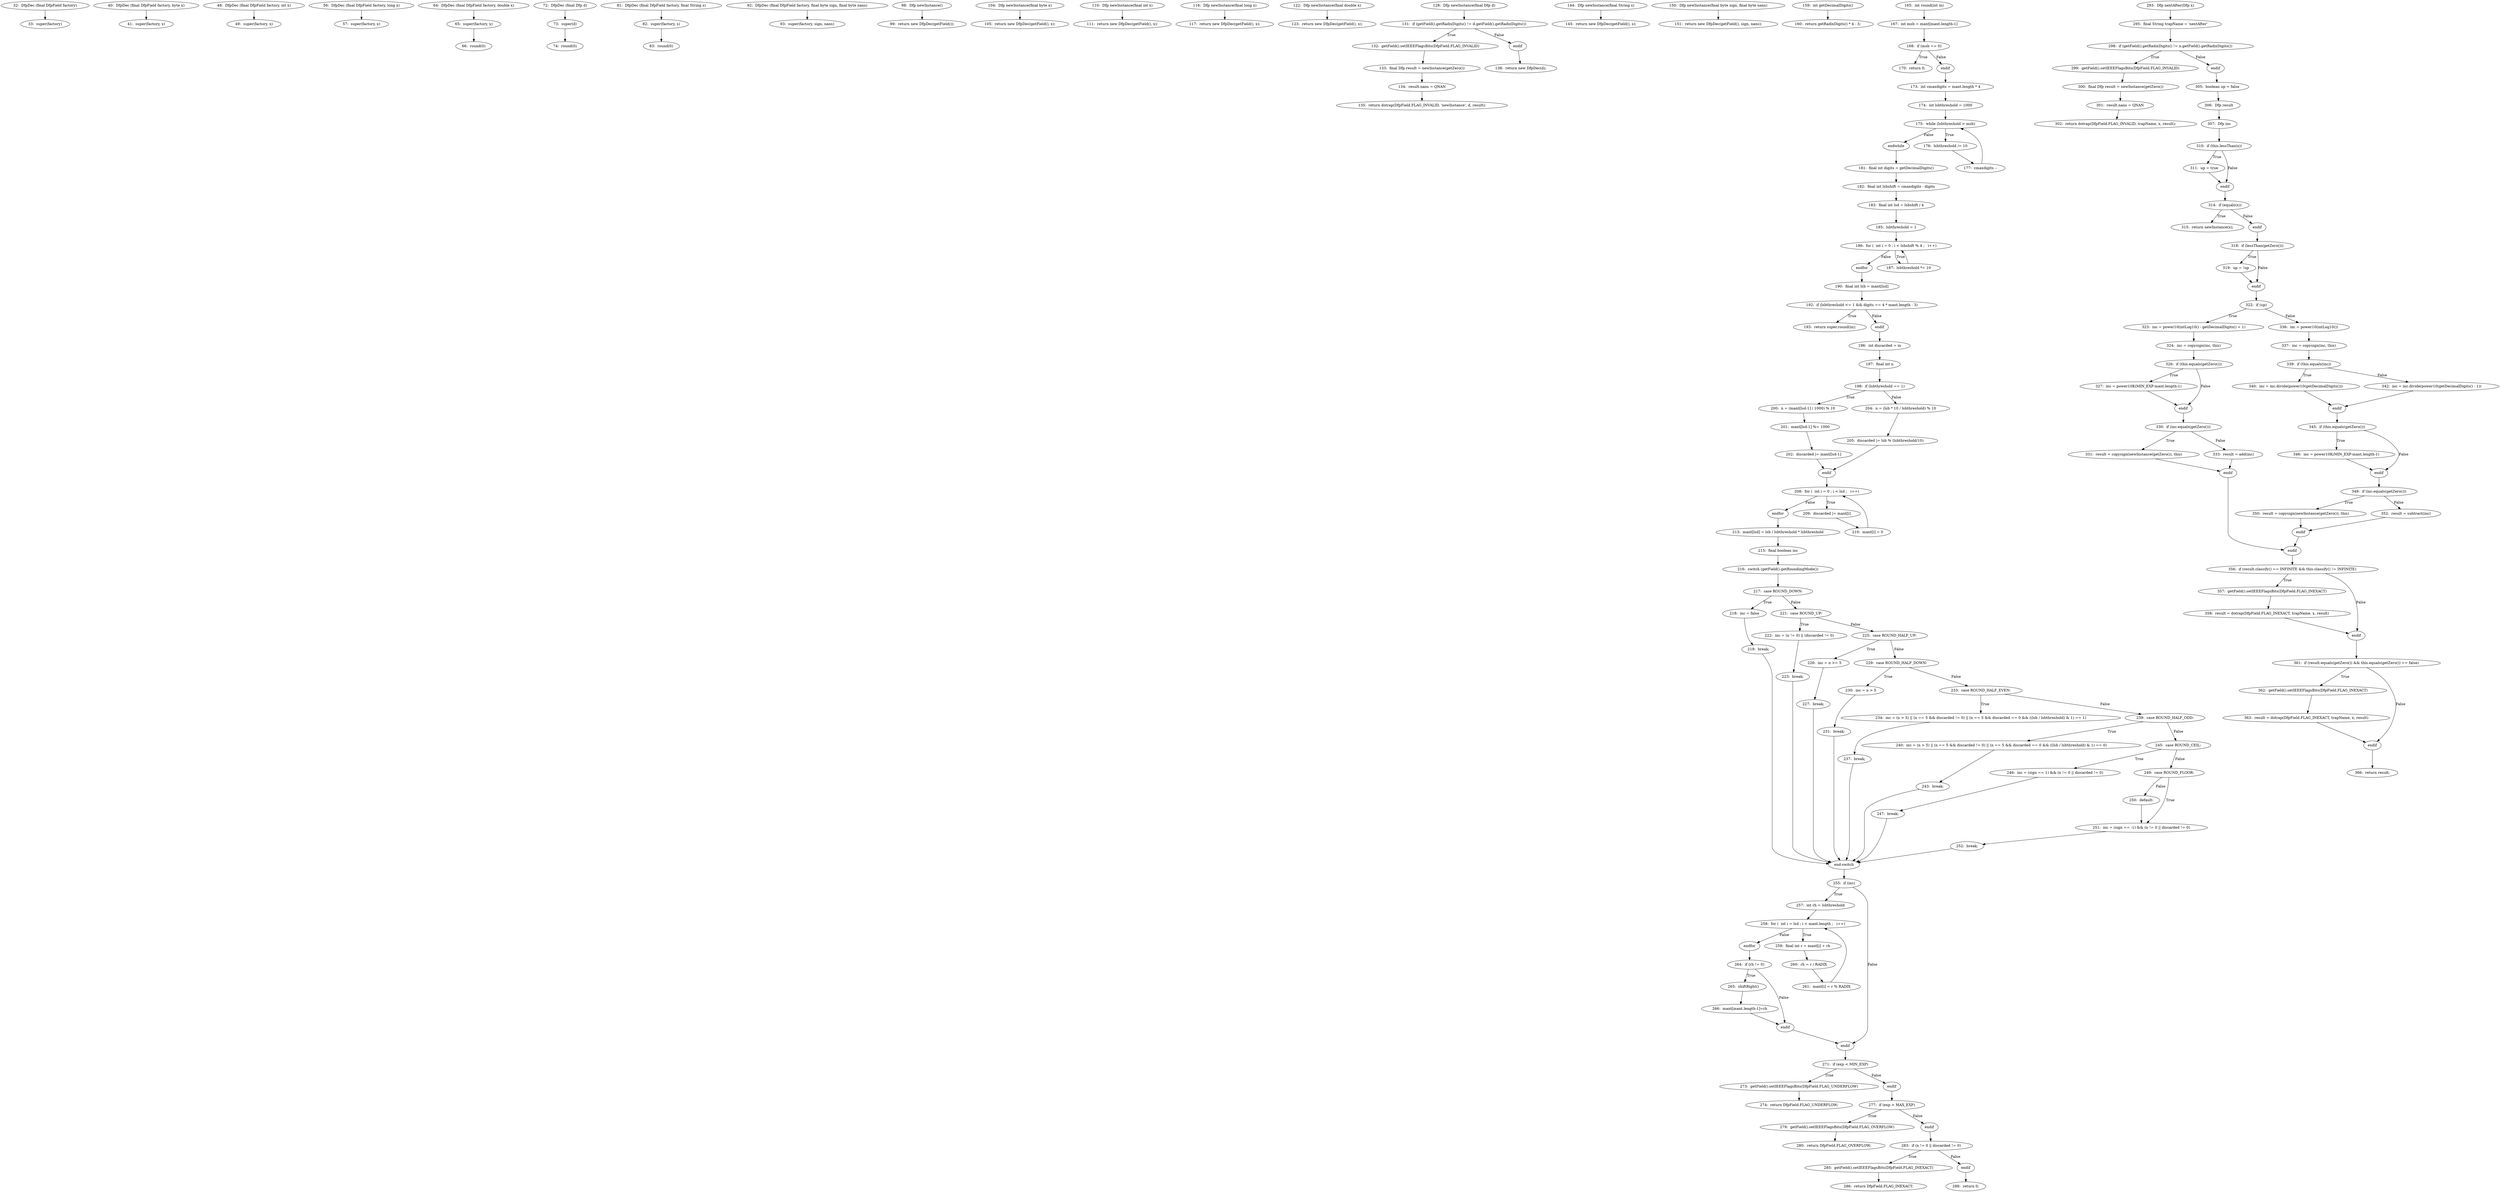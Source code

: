 digraph DfpDec_CFG {
  // graph-vertices
  v1  [label="32:  DfpDec (final DfpField factory)"];
  v2  [label="33:  super(factory)"];
  v3  [label="40:  DfpDec (final DfpField factory, byte x)"];
  v4  [label="41:  super(factory, x)"];
  v5  [label="48:  DfpDec (final DfpField factory, int x)"];
  v6  [label="49:  super(factory, x)"];
  v7  [label="56:  DfpDec (final DfpField factory, long x)"];
  v8  [label="57:  super(factory, x)"];
  v9  [label="64:  DfpDec (final DfpField factory, double x)"];
  v10  [label="65:  super(factory, x)"];
  v11  [label="66:  round(0)"];
  v12  [label="72:  DfpDec (final Dfp d)"];
  v13  [label="73:  super(d)"];
  v14  [label="74:  round(0)"];
  v15  [label="81:  DfpDec (final DfpField factory, final String s)"];
  v16  [label="82:  super(factory, s)"];
  v17  [label="83:  round(0)"];
  v18  [label="92:  DfpDec (final DfpField factory, final byte sign, final byte nans)"];
  v19  [label="93:  super(factory, sign, nans)"];
  v20  [label="98:  Dfp newInstance()"];
  v21  [label="99:  return new DfpDec(getField());"];
  v22  [label="104:  Dfp newInstance(final byte x)"];
  v23  [label="105:  return new DfpDec(getField(), x);"];
  v24  [label="110:  Dfp newInstance(final int x)"];
  v25  [label="111:  return new DfpDec(getField(), x);"];
  v26  [label="116:  Dfp newInstance(final long x)"];
  v27  [label="117:  return new DfpDec(getField(), x);"];
  v28  [label="122:  Dfp newInstance(final double x)"];
  v29  [label="123:  return new DfpDec(getField(), x);"];
  v30  [label="128:  Dfp newInstance(final Dfp d)"];
  v31  [label="131:  if (getField().getRadixDigits() != d.getField().getRadixDigits())"];
  v32  [label="132:  getField().setIEEEFlagsBits(DfpField.FLAG_INVALID)"];
  v33  [label="133:  final Dfp result = newInstance(getZero())"];
  v34  [label="134:  result.nans = QNAN"];
  v35  [label="135:  return dotrap(DfpField.FLAG_INVALID, 'newInstance', d, result);"];
  v36  [label="endif"];
  v37  [label="138:  return new DfpDec(d);"];
  v38  [label="144:  Dfp newInstance(final String s)"];
  v39  [label="145:  return new DfpDec(getField(), s);"];
  v40  [label="150:  Dfp newInstance(final byte sign, final byte nans)"];
  v41  [label="151:  return new DfpDec(getField(), sign, nans);"];
  v42  [label="159:  int getDecimalDigits()"];
  v43  [label="160:  return getRadixDigits() * 4 - 3;"];
  v44  [label="165:  int round(int in)"];
  v45  [label="167:  int msb = mant[mant.length-1]"];
  v46  [label="168:  if (msb == 0)"];
  v47  [label="170:  return 0;"];
  v48  [label="endif"];
  v49  [label="173:  int cmaxdigits = mant.length * 4"];
  v50  [label="174:  int lsbthreshold = 1000"];
  v51  [label="175:  while (lsbthreshold > msb)"];
  v52  [label="endwhile"];
  v53  [label="176:  lsbthreshold /= 10"];
  v54  [label="177:  cmaxdigits --"];
  v55  [label="181:  final int digits = getDecimalDigits()"];
  v56  [label="182:  final int lsbshift = cmaxdigits - digits"];
  v57  [label="183:  final int lsd = lsbshift / 4"];
  v58  [label="185:  lsbthreshold = 1"];
  v59  [label="186:  for (  int i = 0 ; i < lsbshift % 4 ;   i++)"];
  v62  [label="endfor"];
  v63  [label="187:  lsbthreshold *= 10"];
  v64  [label="190:  final int lsb = mant[lsd]"];
  v65  [label="192:  if (lsbthreshold <= 1 && digits == 4 * mant.length - 3)"];
  v66  [label="193:  return super.round(in);"];
  v67  [label="endif"];
  v68  [label="196:  int discarded = in"];
  v69  [label="197:  final int n"];
  v70  [label="198:  if (lsbthreshold == 1)"];
  v71  [label="200:  n = (mant[lsd-1] / 1000) % 10"];
  v72  [label="201:  mant[lsd-1] %= 1000"];
  v73  [label="202:  discarded |= mant[lsd-1]"];
  v74  [label="endif"];
  v75  [label="204:  n = (lsb * 10 / lsbthreshold) % 10"];
  v76  [label="205:  discarded |= lsb % (lsbthreshold/10)"];
  v77  [label="208:  for (  int i = 0 ; i < lsd ;   i++)"];
  v80  [label="endfor"];
  v81  [label="209:  discarded |= mant[i]"];
  v82  [label="210:  mant[i] = 0"];
  v83  [label="213:  mant[lsd] = lsb / lsbthreshold * lsbthreshold"];
  v84  [label="215:  final boolean inc"];
  v85  [label="216:  switch (getField().getRoundingMode())"];
  v86  [label="end-switch"];
  v87  [label="217:  case ROUND_DOWN:"];
  v88  [label="218:  inc = false"];
  v89  [label="219:  break;"];
  v90  [label="221:  case ROUND_UP:"];
  v91  [label="222:  inc = (n != 0) || (discarded != 0)"];
  v92  [label="223:  break;"];
  v93  [label="225:  case ROUND_HALF_UP:"];
  v94  [label="226:  inc = n >= 5"];
  v95  [label="227:  break;"];
  v96  [label="229:  case ROUND_HALF_DOWN:"];
  v97  [label="230:  inc = n > 5"];
  v98  [label="231:  break;"];
  v99  [label="233:  case ROUND_HALF_EVEN:"];
  v100  [label="234:  inc = (n > 5) || (n == 5 && discarded != 0) || (n == 5 && discarded == 0 && ((lsb / lsbthreshold) & 1) == 1)"];
  v101  [label="237:  break;"];
  v102  [label="239:  case ROUND_HALF_ODD:"];
  v103  [label="240:  inc = (n > 5) || (n == 5 && discarded != 0) || (n == 5 && discarded == 0 && ((lsb / lsbthreshold) & 1) == 0)"];
  v104  [label="243:  break;"];
  v105  [label="245:  case ROUND_CEIL:"];
  v106  [label="246:  inc = (sign == 1) && (n != 0 || discarded != 0)"];
  v107  [label="247:  break;"];
  v108  [label="249:  case ROUND_FLOOR:"];
  v109  [label="250:  default:"];
  v110  [label="251:  inc = (sign == -1) && (n != 0 || discarded != 0)"];
  v111  [label="252:  break;"];
  v112  [label="255:  if (inc)"];
  v113  [label="257:  int rh = lsbthreshold"];
  v114  [label="258:  for (  int i = lsd ; i < mant.length ;   i++)"];
  v117  [label="endfor"];
  v118  [label="259:  final int r = mant[i] + rh"];
  v119  [label="260:  rh = r / RADIX"];
  v120  [label="261:  mant[i] = r % RADIX"];
  v121  [label="264:  if (rh != 0)"];
  v122  [label="265:  shiftRight()"];
  v123  [label="266:  mant[mant.length-1]=rh"];
  v124  [label="endif"];
  v125  [label="endif"];
  v126  [label="271:  if (exp < MIN_EXP)"];
  v127  [label="273:  getField().setIEEEFlagsBits(DfpField.FLAG_UNDERFLOW)"];
  v128  [label="274:  return DfpField.FLAG_UNDERFLOW;"];
  v129  [label="endif"];
  v130  [label="277:  if (exp > MAX_EXP)"];
  v131  [label="279:  getField().setIEEEFlagsBits(DfpField.FLAG_OVERFLOW)"];
  v132  [label="280:  return DfpField.FLAG_OVERFLOW;"];
  v133  [label="endif"];
  v134  [label="283:  if (n != 0 || discarded != 0)"];
  v135  [label="285:  getField().setIEEEFlagsBits(DfpField.FLAG_INEXACT)"];
  v136  [label="286:  return DfpField.FLAG_INEXACT;"];
  v137  [label="endif"];
  v138  [label="288:  return 0;"];
  v139  [label="293:  Dfp nextAfter(Dfp x)"];
  v140  [label="295:  final String trapName = 'nextAfter'"];
  v141  [label="298:  if (getField().getRadixDigits() != x.getField().getRadixDigits())"];
  v142  [label="299:  getField().setIEEEFlagsBits(DfpField.FLAG_INVALID)"];
  v143  [label="300:  final Dfp result = newInstance(getZero())"];
  v144  [label="301:  result.nans = QNAN"];
  v145  [label="302:  return dotrap(DfpField.FLAG_INVALID, trapName, x, result);"];
  v146  [label="endif"];
  v147  [label="305:  boolean up = false"];
  v148  [label="306:  Dfp result"];
  v149  [label="307:  Dfp inc"];
  v150  [label="310:  if (this.lessThan(x))"];
  v151  [label="311:  up = true"];
  v152  [label="endif"];
  v153  [label="314:  if (equals(x))"];
  v154  [label="315:  return newInstance(x);"];
  v155  [label="endif"];
  v156  [label="318:  if (lessThan(getZero()))"];
  v157  [label="319:  up = !up"];
  v158  [label="endif"];
  v159  [label="322:  if (up)"];
  v160  [label="323:  inc = power10(intLog10() - getDecimalDigits() + 1)"];
  v161  [label="324:  inc = copysign(inc, this)"];
  v162  [label="326:  if (this.equals(getZero()))"];
  v163  [label="327:  inc = power10K(MIN_EXP-mant.length-1)"];
  v164  [label="endif"];
  v165  [label="330:  if (inc.equals(getZero()))"];
  v166  [label="331:  result = copysign(newInstance(getZero()), this)"];
  v167  [label="endif"];
  v168  [label="333:  result = add(inc)"];
  v169  [label="endif"];
  v170  [label="336:  inc = power10(intLog10())"];
  v171  [label="337:  inc = copysign(inc, this)"];
  v172  [label="339:  if (this.equals(inc))"];
  v173  [label="340:  inc = inc.divide(power10(getDecimalDigits()))"];
  v174  [label="endif"];
  v175  [label="342:  inc = inc.divide(power10(getDecimalDigits() - 1))"];
  v176  [label="345:  if (this.equals(getZero()))"];
  v177  [label="346:  inc = power10K(MIN_EXP-mant.length-1)"];
  v178  [label="endif"];
  v179  [label="349:  if (inc.equals(getZero()))"];
  v180  [label="350:  result = copysign(newInstance(getZero()), this)"];
  v181  [label="endif"];
  v182  [label="352:  result = subtract(inc)"];
  v183  [label="356:  if (result.classify() == INFINITE && this.classify() != INFINITE)"];
  v184  [label="357:  getField().setIEEEFlagsBits(DfpField.FLAG_INEXACT)"];
  v185  [label="358:  result = dotrap(DfpField.FLAG_INEXACT, trapName, x, result)"];
  v186  [label="endif"];
  v187  [label="361:  if (result.equals(getZero()) && this.equals(getZero()) == false)"];
  v188  [label="362:  getField().setIEEEFlagsBits(DfpField.FLAG_INEXACT)"];
  v189  [label="363:  result = dotrap(DfpField.FLAG_INEXACT, trapName, x, result)"];
  v190  [label="endif"];
  v191  [label="366:  return result;"];
  // graph-edges
  v1 -> v2;
  v3 -> v4;
  v5 -> v6;
  v7 -> v8;
  v9 -> v10;
  v10 -> v11;
  v12 -> v13;
  v13 -> v14;
  v15 -> v16;
  v16 -> v17;
  v18 -> v19;
  v20 -> v21;
  v22 -> v23;
  v24 -> v25;
  v26 -> v27;
  v28 -> v29;
  v30 -> v31;
  v31 -> v32  [label="True"];
  v32 -> v33;
  v33 -> v34;
  v34 -> v35;
  v31 -> v36  [label="False"];
  v36 -> v37;
  v38 -> v39;
  v40 -> v41;
  v42 -> v43;
  v44 -> v45;
  v45 -> v46;
  v46 -> v47  [label="True"];
  v46 -> v48  [label="False"];
  v48 -> v49;
  v49 -> v50;
  v50 -> v51;
  v51 -> v52  [label="False"];
  v51 -> v53  [label="True"];
  v53 -> v54;
  v54 -> v51;
  v52 -> v55;
  v55 -> v56;
  v56 -> v57;
  v57 -> v58;
  v58 -> v59;
  v59 -> v62  [label="False"];
  v59 -> v63  [label="True"];
  v63 -> v59;
  v62 -> v64;
  v64 -> v65;
  v65 -> v66  [label="True"];
  v65 -> v67  [label="False"];
  v67 -> v68;
  v68 -> v69;
  v69 -> v70;
  v70 -> v71  [label="True"];
  v71 -> v72;
  v72 -> v73;
  v73 -> v74;
  v70 -> v75  [label="False"];
  v75 -> v76;
  v76 -> v74;
  v74 -> v77;
  v77 -> v80  [label="False"];
  v77 -> v81  [label="True"];
  v81 -> v82;
  v82 -> v77;
  v80 -> v83;
  v83 -> v84;
  v84 -> v85;
  v85 -> v87;
  v87 -> v88  [label="True"];
  v88 -> v89;
  v89 -> v86;
  v87 -> v90  [label="False"];
  v90 -> v91  [label="True"];
  v91 -> v92;
  v92 -> v86;
  v90 -> v93  [label="False"];
  v93 -> v94  [label="True"];
  v94 -> v95;
  v95 -> v86;
  v93 -> v96  [label="False"];
  v96 -> v97  [label="True"];
  v97 -> v98;
  v98 -> v86;
  v96 -> v99  [label="False"];
  v99 -> v100  [label="True"];
  v100 -> v101;
  v101 -> v86;
  v99 -> v102  [label="False"];
  v102 -> v103  [label="True"];
  v103 -> v104;
  v104 -> v86;
  v102 -> v105  [label="False"];
  v105 -> v106  [label="True"];
  v106 -> v107;
  v107 -> v86;
  v105 -> v108  [label="False"];
  v108 -> v109  [label="False"];
  v109 -> v110;
  v108 -> v110  [label="True"];
  v110 -> v111;
  v111 -> v86;
  v86 -> v112;
  v112 -> v113  [label="True"];
  v113 -> v114;
  v114 -> v117  [label="False"];
  v114 -> v118  [label="True"];
  v118 -> v119;
  v119 -> v120;
  v120 -> v114;
  v117 -> v121;
  v121 -> v122  [label="True"];
  v122 -> v123;
  v123 -> v124;
  v121 -> v124  [label="False"];
  v124 -> v125;
  v112 -> v125  [label="False"];
  v125 -> v126;
  v126 -> v127  [label="True"];
  v127 -> v128;
  v126 -> v129  [label="False"];
  v129 -> v130;
  v130 -> v131  [label="True"];
  v131 -> v132;
  v130 -> v133  [label="False"];
  v133 -> v134;
  v134 -> v135  [label="True"];
  v135 -> v136;
  v134 -> v137  [label="False"];
  v137 -> v138;
  v139 -> v140;
  v140 -> v141;
  v141 -> v142  [label="True"];
  v142 -> v143;
  v143 -> v144;
  v144 -> v145;
  v141 -> v146  [label="False"];
  v146 -> v147;
  v147 -> v148;
  v148 -> v149;
  v149 -> v150;
  v150 -> v151  [label="True"];
  v151 -> v152;
  v150 -> v152  [label="False"];
  v152 -> v153;
  v153 -> v154  [label="True"];
  v153 -> v155  [label="False"];
  v155 -> v156;
  v156 -> v157  [label="True"];
  v157 -> v158;
  v156 -> v158  [label="False"];
  v158 -> v159;
  v159 -> v160  [label="True"];
  v160 -> v161;
  v161 -> v162;
  v162 -> v163  [label="True"];
  v163 -> v164;
  v162 -> v164  [label="False"];
  v164 -> v165;
  v165 -> v166  [label="True"];
  v166 -> v167;
  v165 -> v168  [label="False"];
  v168 -> v167;
  v167 -> v169;
  v159 -> v170  [label="False"];
  v170 -> v171;
  v171 -> v172;
  v172 -> v173  [label="True"];
  v173 -> v174;
  v172 -> v175  [label="False"];
  v175 -> v174;
  v174 -> v176;
  v176 -> v177  [label="True"];
  v177 -> v178;
  v176 -> v178  [label="False"];
  v178 -> v179;
  v179 -> v180  [label="True"];
  v180 -> v181;
  v179 -> v182  [label="False"];
  v182 -> v181;
  v181 -> v169;
  v169 -> v183;
  v183 -> v184  [label="True"];
  v184 -> v185;
  v185 -> v186;
  v183 -> v186  [label="False"];
  v186 -> v187;
  v187 -> v188  [label="True"];
  v188 -> v189;
  v189 -> v190;
  v187 -> v190  [label="False"];
  v190 -> v191;
  // end-of-graph
}
